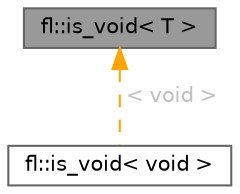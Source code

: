 digraph "fl::is_void&lt; T &gt;"
{
 // INTERACTIVE_SVG=YES
 // LATEX_PDF_SIZE
  bgcolor="transparent";
  edge [fontname=Helvetica,fontsize=10,labelfontname=Helvetica,labelfontsize=10];
  node [fontname=Helvetica,fontsize=10,shape=box,height=0.2,width=0.4];
  Node1 [id="Node000001",label="fl::is_void\< T \>",height=0.2,width=0.4,color="gray40", fillcolor="grey60", style="filled", fontcolor="black",tooltip=" "];
  Node1 -> Node2 [id="edge1_Node000001_Node000002",dir="back",color="orange",style="dashed",tooltip=" ",label=" \< void \>",fontcolor="grey" ];
  Node2 [id="Node000002",label="fl::is_void\< void \>",height=0.2,width=0.4,color="gray40", fillcolor="white", style="filled",URL="$de/d46/structfl_1_1is__void_3_01void_01_4.html",tooltip=" "];
}
